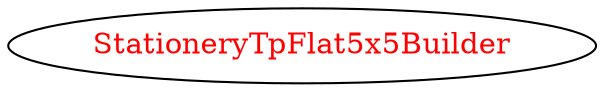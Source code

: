 digraph dependencyGraph {
 concentrate=true;
 ranksep="2.0";
 rankdir="LR"; 
 splines="ortho";
"StationeryTpFlat5x5Builder" [fontcolor="red"];
}